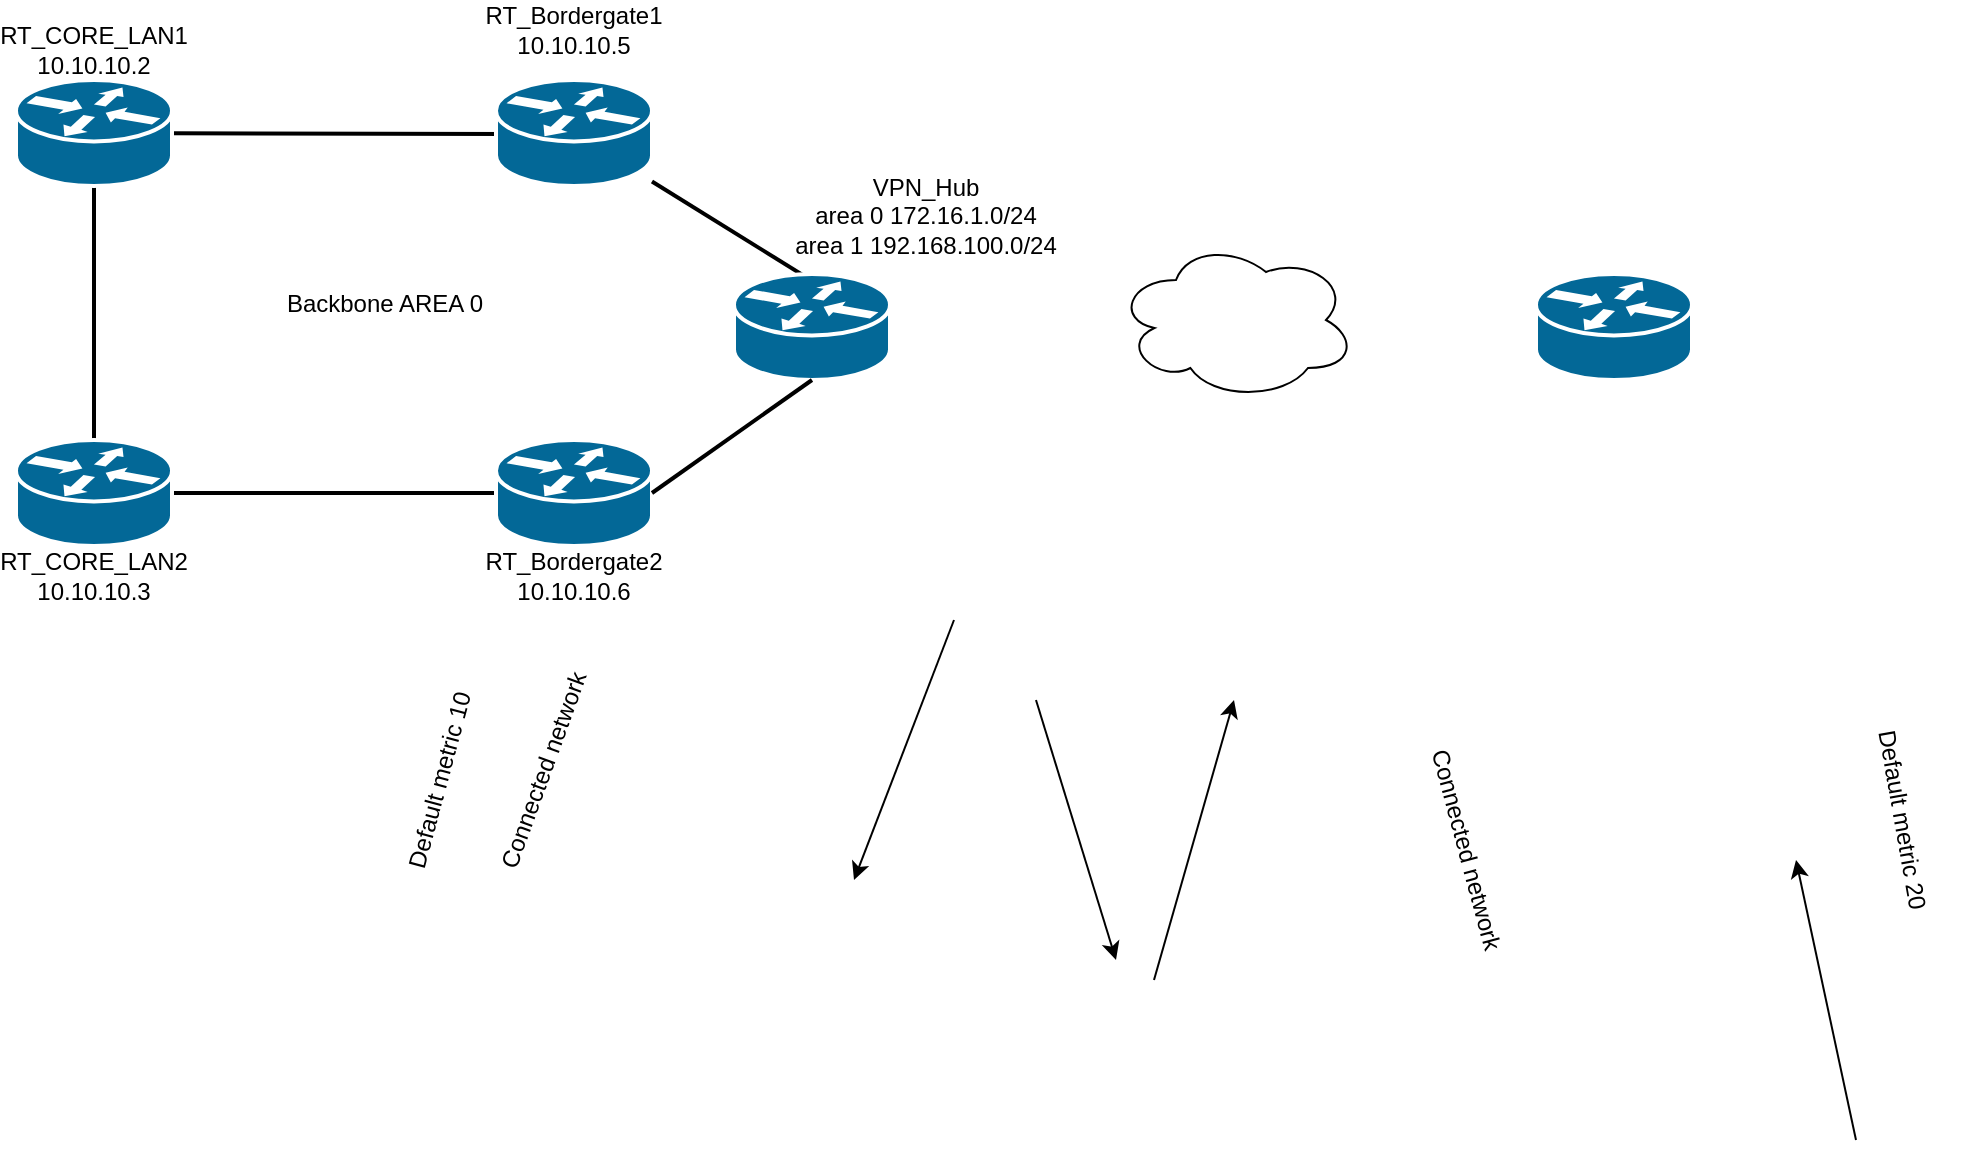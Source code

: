 <mxfile version="26.2.14">
  <diagram name="Page-1" id="c37626ed-c26b-45fb-9056-f9ebc6bb27b6">
    <mxGraphModel dx="1307" dy="569" grid="1" gridSize="10" guides="1" tooltips="1" connect="1" arrows="1" fold="1" page="1" pageScale="1" pageWidth="1100" pageHeight="850" background="none" math="0" shadow="0">
      <root>
        <mxCell id="0" />
        <mxCell id="1" parent="0" />
        <mxCell id="1c7a67bf8fd3230f-49" style="edgeStyle=none;html=1;labelBackgroundColor=none;startFill=0;endArrow=none;endFill=0;strokeWidth=2;fontFamily=Verdana;fontSize=12;exitX=1;exitY=0.5;exitDx=0;exitDy=0;exitPerimeter=0;" parent="1" source="WyGjNJcwAJORwUlWfgnJ-1" target="1c7a67bf8fd3230f-46" edge="1">
          <mxGeometry relative="1" as="geometry">
            <mxPoint x="460" y="240.0" as="sourcePoint" />
          </mxGeometry>
        </mxCell>
        <mxCell id="1c7a67bf8fd3230f-50" style="edgeStyle=none;html=1;labelBackgroundColor=none;startFill=0;endArrow=none;endFill=0;strokeWidth=2;fontFamily=Verdana;fontSize=12;exitX=0.5;exitY=0;exitDx=0;exitDy=0;exitPerimeter=0;" parent="1" source="WyGjNJcwAJORwUlWfgnJ-1" target="1c7a67bf8fd3230f-47" edge="1">
          <mxGeometry relative="1" as="geometry">
            <mxPoint x="524.0" y="242.245" as="sourcePoint" />
          </mxGeometry>
        </mxCell>
        <mxCell id="1c7a67bf8fd3230f-51" style="edgeStyle=none;html=1;labelBackgroundColor=none;startFill=0;endArrow=none;endFill=0;strokeWidth=2;fontFamily=Verdana;fontSize=12;exitX=0.932;exitY=0.459;exitDx=0;exitDy=0;exitPerimeter=0;" parent="1" source="WyGjNJcwAJORwUlWfgnJ-2" target="1c7a67bf8fd3230f-48" edge="1">
          <mxGeometry relative="1" as="geometry">
            <mxPoint x="845.391" y="340.88" as="sourcePoint" />
          </mxGeometry>
        </mxCell>
        <mxCell id="1c7a67bf8fd3230f-46" value="" style="shape=mxgraph.cisco.routers.router;html=1;dashed=0;fillColor=#036897;strokeColor=#ffffff;strokeWidth=2;verticalLabelPosition=bottom;verticalAlign=top;rounded=0;shadow=0;comic=0;fontFamily=Verdana;fontSize=12;" parent="1" vertex="1">
          <mxGeometry x="340" y="370" width="78" height="53" as="geometry" />
        </mxCell>
        <mxCell id="1c7a67bf8fd3230f-54" style="edgeStyle=none;html=1;labelBackgroundColor=none;startFill=0;endArrow=none;endFill=0;strokeWidth=2;fontFamily=Verdana;fontSize=12;" parent="1" source="1c7a67bf8fd3230f-47" edge="1">
          <mxGeometry relative="1" as="geometry">
            <mxPoint x="350" y="217" as="targetPoint" />
          </mxGeometry>
        </mxCell>
        <mxCell id="1c7a67bf8fd3230f-47" value="" style="shape=mxgraph.cisco.routers.router;html=1;dashed=0;fillColor=#036897;strokeColor=#ffffff;strokeWidth=2;verticalLabelPosition=bottom;verticalAlign=top;rounded=0;shadow=0;comic=0;fontFamily=Verdana;fontSize=12;" parent="1" vertex="1">
          <mxGeometry x="100" y="190" width="78" height="53" as="geometry" />
        </mxCell>
        <mxCell id="1c7a67bf8fd3230f-48" value="" style="shape=mxgraph.cisco.routers.router;html=1;dashed=0;fillColor=#036897;strokeColor=#ffffff;strokeWidth=2;verticalLabelPosition=bottom;verticalAlign=top;rounded=0;shadow=0;comic=0;fontFamily=Verdana;fontSize=12;" parent="1" vertex="1">
          <mxGeometry x="340" y="190" width="78" height="53" as="geometry" />
        </mxCell>
        <mxCell id="WyGjNJcwAJORwUlWfgnJ-1" value="" style="shape=mxgraph.cisco.routers.router;html=1;dashed=0;fillColor=#036897;strokeColor=#ffffff;strokeWidth=2;verticalLabelPosition=bottom;verticalAlign=top;rounded=0;shadow=0;comic=0;fontFamily=Verdana;fontSize=12;" parent="1" vertex="1">
          <mxGeometry x="100" y="370" width="78" height="53" as="geometry" />
        </mxCell>
        <mxCell id="WyGjNJcwAJORwUlWfgnJ-2" value="" style="shape=mxgraph.cisco.routers.router;html=1;dashed=0;fillColor=#036897;strokeColor=#ffffff;strokeWidth=2;verticalLabelPosition=bottom;verticalAlign=top;rounded=0;shadow=0;comic=0;fontFamily=Verdana;fontSize=12;" parent="1" vertex="1">
          <mxGeometry x="459" y="287" width="78" height="53" as="geometry" />
        </mxCell>
        <mxCell id="WyGjNJcwAJORwUlWfgnJ-7" style="edgeStyle=none;html=1;labelBackgroundColor=none;startFill=0;endArrow=none;endFill=0;strokeWidth=2;fontFamily=Verdana;fontSize=12;entryX=0.5;entryY=1;entryDx=0;entryDy=0;entryPerimeter=0;exitX=1;exitY=0.5;exitDx=0;exitDy=0;exitPerimeter=0;" parent="1" source="1c7a67bf8fd3230f-46" target="WyGjNJcwAJORwUlWfgnJ-2" edge="1">
          <mxGeometry relative="1" as="geometry">
            <mxPoint x="318" y="470" as="sourcePoint" />
            <mxPoint x="525.997" y="469.409" as="targetPoint" />
          </mxGeometry>
        </mxCell>
        <mxCell id="WyGjNJcwAJORwUlWfgnJ-8" value="RT_CORE_LAN1 10.10.10.2" style="text;html=1;align=center;verticalAlign=middle;whiteSpace=wrap;rounded=0;" parent="1" vertex="1">
          <mxGeometry x="109" y="160" width="60" height="30" as="geometry" />
        </mxCell>
        <mxCell id="WyGjNJcwAJORwUlWfgnJ-9" value="RT_CORE_LAN2&lt;div&gt;10.10.10.3&lt;/div&gt;" style="text;html=1;align=center;verticalAlign=middle;whiteSpace=wrap;rounded=0;" parent="1" vertex="1">
          <mxGeometry x="109" y="423" width="60" height="30" as="geometry" />
        </mxCell>
        <mxCell id="WyGjNJcwAJORwUlWfgnJ-10" value="RT_Bordergate1&lt;div&gt;10.10.10.5&lt;/div&gt;" style="text;html=1;align=center;verticalAlign=middle;whiteSpace=wrap;rounded=0;" parent="1" vertex="1">
          <mxGeometry x="349" y="150" width="60" height="30" as="geometry" />
        </mxCell>
        <mxCell id="WyGjNJcwAJORwUlWfgnJ-11" value="RT_Bordergate2&lt;div&gt;10.10.10.6&lt;/div&gt;" style="text;html=1;align=center;verticalAlign=middle;whiteSpace=wrap;rounded=0;" parent="1" vertex="1">
          <mxGeometry x="349" y="423" width="60" height="30" as="geometry" />
        </mxCell>
        <mxCell id="WyGjNJcwAJORwUlWfgnJ-12" value="VPN_Hub&lt;div&gt;area 0 172.16.1.0/24&lt;/div&gt;&lt;div&gt;area 1&amp;nbsp;&lt;span style=&quot;background-color: transparent; color: light-dark(rgb(0, 0, 0), rgb(255, 255, 255));&quot;&gt;192.168.100.0/24&lt;/span&gt;&lt;/div&gt;" style="text;html=1;align=center;verticalAlign=middle;whiteSpace=wrap;rounded=0;" parent="1" vertex="1">
          <mxGeometry x="470" y="243" width="170" height="30" as="geometry" />
        </mxCell>
        <mxCell id="WyGjNJcwAJORwUlWfgnJ-13" value="Backbone AREA 0" style="text;html=1;align=center;verticalAlign=middle;whiteSpace=wrap;rounded=0;" parent="1" vertex="1">
          <mxGeometry x="229" y="287" width="111" height="30" as="geometry" />
        </mxCell>
        <mxCell id="WyGjNJcwAJORwUlWfgnJ-14" value="" style="endArrow=classic;html=1;rounded=0;" parent="1" edge="1">
          <mxGeometry width="50" height="50" relative="1" as="geometry">
            <mxPoint x="569" y="460" as="sourcePoint" />
            <mxPoint x="519" y="590" as="targetPoint" />
          </mxGeometry>
        </mxCell>
        <mxCell id="WyGjNJcwAJORwUlWfgnJ-15" value="" style="endArrow=classic;html=1;rounded=0;" parent="1" edge="1">
          <mxGeometry width="50" height="50" relative="1" as="geometry">
            <mxPoint x="610" y="500" as="sourcePoint" />
            <mxPoint x="650" y="630" as="targetPoint" />
          </mxGeometry>
        </mxCell>
        <mxCell id="WyGjNJcwAJORwUlWfgnJ-16" value="Connected network" style="text;html=1;align=center;verticalAlign=middle;whiteSpace=wrap;rounded=0;rotation=-70;" parent="1" vertex="1">
          <mxGeometry x="309" y="520" width="110" height="30" as="geometry" />
        </mxCell>
        <mxCell id="WyGjNJcwAJORwUlWfgnJ-17" value="Connected network" style="text;html=1;align=center;verticalAlign=middle;whiteSpace=wrap;rounded=0;rotation=75;" parent="1" vertex="1">
          <mxGeometry x="770" y="560" width="110" height="30" as="geometry" />
        </mxCell>
        <mxCell id="WyGjNJcwAJORwUlWfgnJ-18" value="" style="endArrow=classic;html=1;rounded=0;" parent="1" edge="1">
          <mxGeometry width="50" height="50" relative="1" as="geometry">
            <mxPoint x="669" y="640" as="sourcePoint" />
            <mxPoint x="709" y="500" as="targetPoint" />
          </mxGeometry>
        </mxCell>
        <mxCell id="WyGjNJcwAJORwUlWfgnJ-19" value="" style="endArrow=classic;html=1;rounded=0;" parent="1" edge="1">
          <mxGeometry width="50" height="50" relative="1" as="geometry">
            <mxPoint x="1020" y="720" as="sourcePoint" />
            <mxPoint x="990" y="580" as="targetPoint" />
          </mxGeometry>
        </mxCell>
        <mxCell id="WyGjNJcwAJORwUlWfgnJ-20" value="Default metric 10" style="text;html=1;align=center;verticalAlign=middle;whiteSpace=wrap;rounded=0;rotation=-75;" parent="1" vertex="1">
          <mxGeometry x="255" y="520" width="114" height="40" as="geometry" />
        </mxCell>
        <mxCell id="WyGjNJcwAJORwUlWfgnJ-21" value="Default metric 20" style="text;html=1;align=center;verticalAlign=middle;whiteSpace=wrap;rounded=0;rotation=80;" parent="1" vertex="1">
          <mxGeometry x="986" y="540" width="114" height="40" as="geometry" />
        </mxCell>
        <mxCell id="sJ_BvXj16C4BKfYwmt5j-3" value="" style="shape=mxgraph.cisco.routers.router;html=1;dashed=0;fillColor=#036897;strokeColor=#ffffff;strokeWidth=2;verticalLabelPosition=bottom;verticalAlign=top;rounded=0;shadow=0;comic=0;fontFamily=Verdana;fontSize=12;" vertex="1" parent="1">
          <mxGeometry x="860" y="287" width="78" height="53" as="geometry" />
        </mxCell>
        <mxCell id="sJ_BvXj16C4BKfYwmt5j-4" value="" style="ellipse;shape=cloud;whiteSpace=wrap;html=1;" vertex="1" parent="1">
          <mxGeometry x="650" y="270" width="120" height="80" as="geometry" />
        </mxCell>
      </root>
    </mxGraphModel>
  </diagram>
</mxfile>
